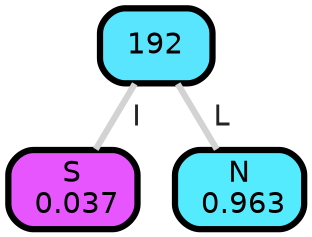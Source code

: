 graph Tree {
node [shape=box, style="filled, rounded",color="black",penwidth="3",fontcolor="black",                 fontname=helvetica] ;
graph [ranksep="0 equally", splines=straight,                 bgcolor=transparent, dpi=200] ;
edge [fontname=helvetica, fontweight=bold,fontcolor=grey14,color=lightgray] ;
0 [label="S
 0.037", fillcolor="#e755ff"] ;
1 [label="192", fillcolor="#5ae5fe"] ;
2 [label="N
 0.963", fillcolor="#55ebfe"] ;
1 -- 0 [label=" I",penwidth=3] ;
1 -- 2 [label=" L",penwidth=3] ;
{rank = same;}}
